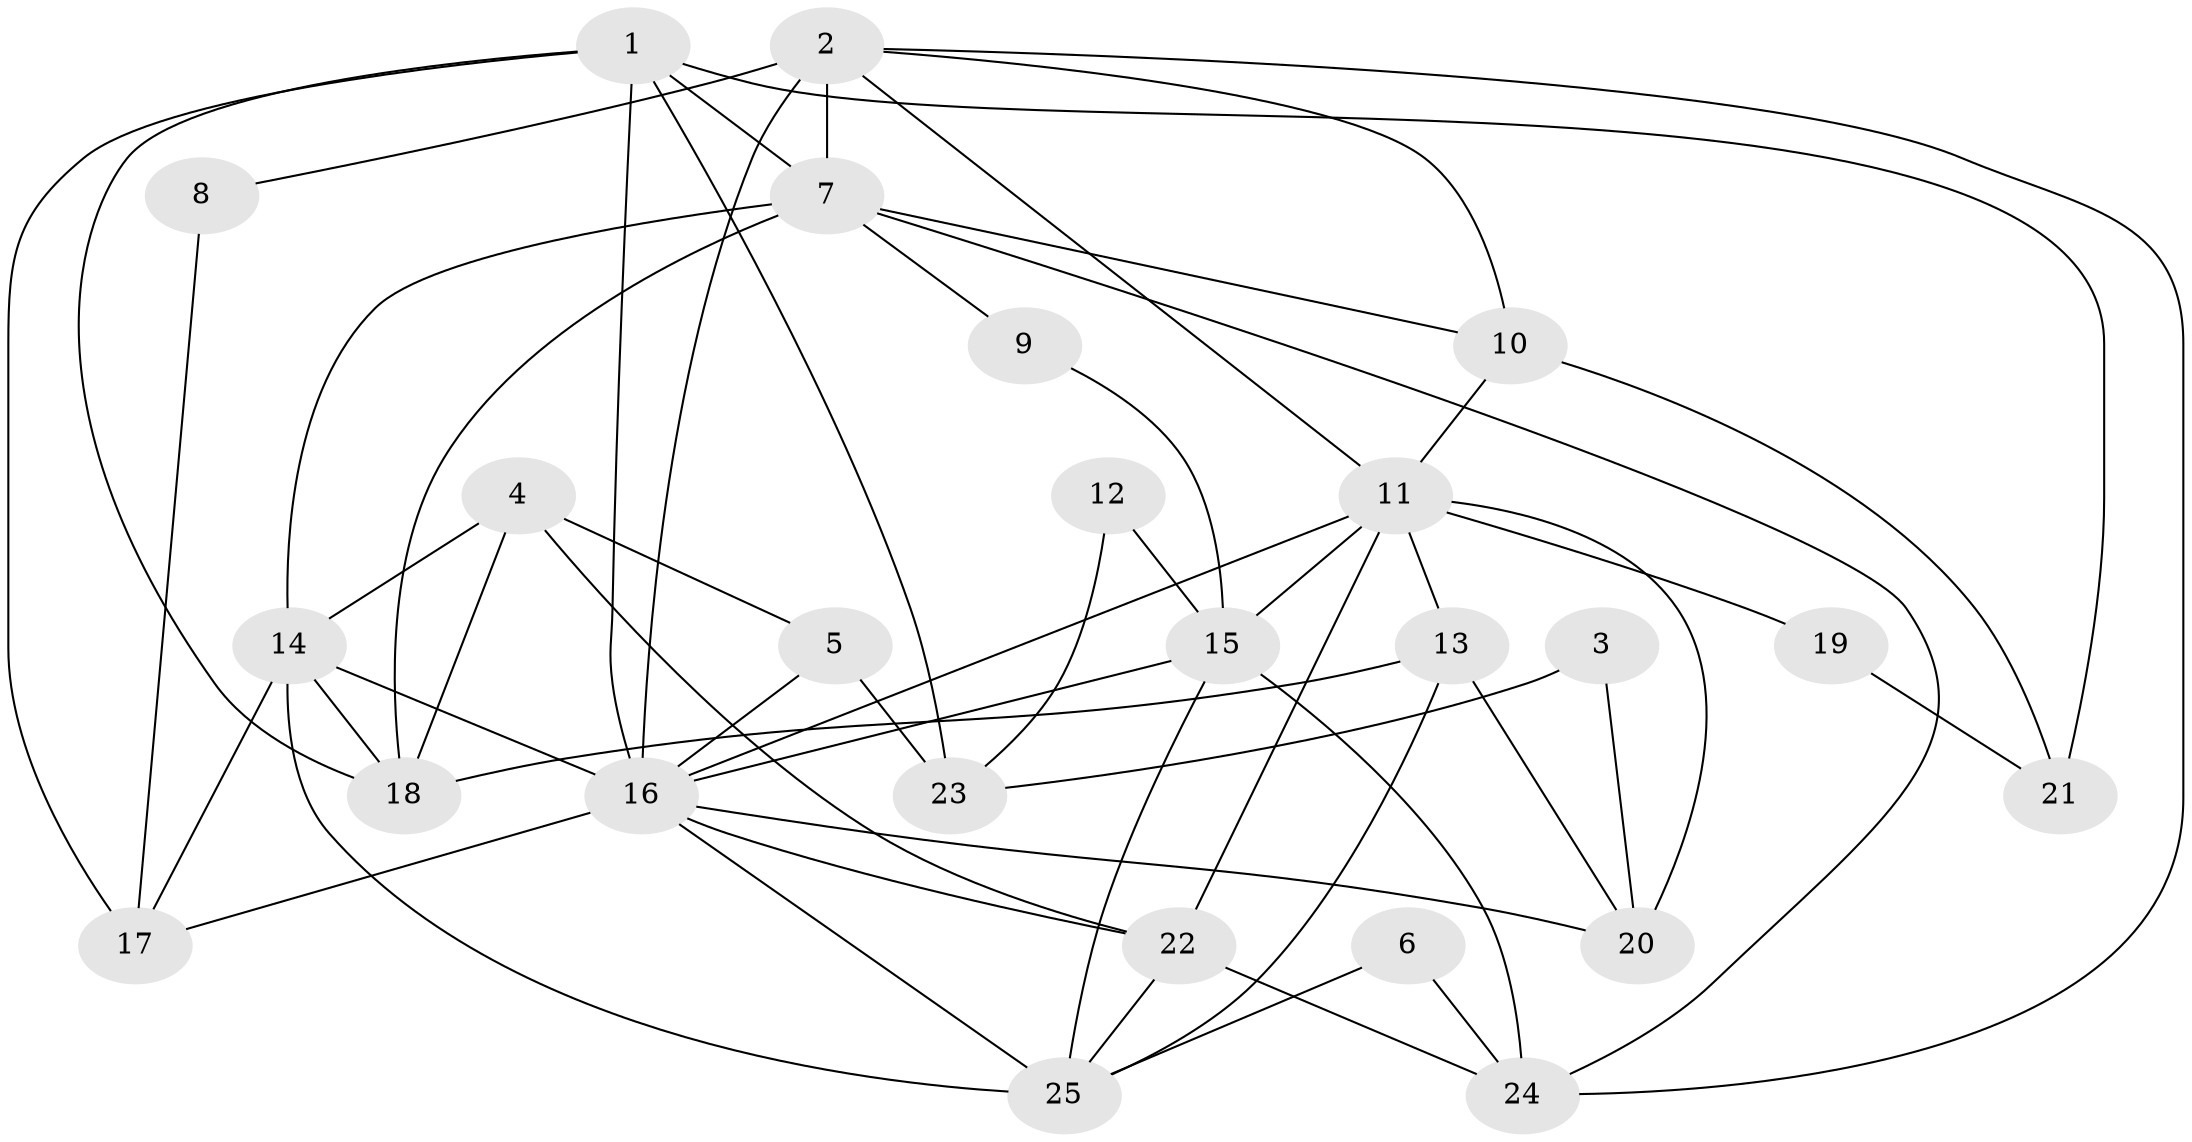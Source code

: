 // original degree distribution, {4: 0.36, 2: 0.14, 3: 0.2, 6: 0.08, 5: 0.18, 8: 0.02, 7: 0.02}
// Generated by graph-tools (version 1.1) at 2025/36/03/09/25 02:36:16]
// undirected, 25 vertices, 56 edges
graph export_dot {
graph [start="1"]
  node [color=gray90,style=filled];
  1;
  2;
  3;
  4;
  5;
  6;
  7;
  8;
  9;
  10;
  11;
  12;
  13;
  14;
  15;
  16;
  17;
  18;
  19;
  20;
  21;
  22;
  23;
  24;
  25;
  1 -- 7 [weight=1.0];
  1 -- 16 [weight=2.0];
  1 -- 17 [weight=1.0];
  1 -- 18 [weight=1.0];
  1 -- 21 [weight=1.0];
  1 -- 23 [weight=1.0];
  2 -- 7 [weight=3.0];
  2 -- 8 [weight=1.0];
  2 -- 10 [weight=1.0];
  2 -- 11 [weight=1.0];
  2 -- 16 [weight=1.0];
  2 -- 24 [weight=1.0];
  3 -- 20 [weight=1.0];
  3 -- 23 [weight=1.0];
  4 -- 5 [weight=1.0];
  4 -- 14 [weight=1.0];
  4 -- 18 [weight=1.0];
  4 -- 22 [weight=1.0];
  5 -- 16 [weight=2.0];
  5 -- 23 [weight=1.0];
  6 -- 24 [weight=1.0];
  6 -- 25 [weight=1.0];
  7 -- 9 [weight=1.0];
  7 -- 10 [weight=1.0];
  7 -- 14 [weight=3.0];
  7 -- 18 [weight=2.0];
  7 -- 24 [weight=1.0];
  8 -- 17 [weight=1.0];
  9 -- 15 [weight=1.0];
  10 -- 11 [weight=1.0];
  10 -- 21 [weight=1.0];
  11 -- 13 [weight=1.0];
  11 -- 15 [weight=1.0];
  11 -- 16 [weight=1.0];
  11 -- 19 [weight=1.0];
  11 -- 20 [weight=1.0];
  11 -- 22 [weight=2.0];
  12 -- 15 [weight=1.0];
  12 -- 23 [weight=1.0];
  13 -- 18 [weight=2.0];
  13 -- 20 [weight=1.0];
  13 -- 25 [weight=1.0];
  14 -- 16 [weight=3.0];
  14 -- 17 [weight=1.0];
  14 -- 18 [weight=2.0];
  14 -- 25 [weight=1.0];
  15 -- 16 [weight=1.0];
  15 -- 24 [weight=1.0];
  15 -- 25 [weight=1.0];
  16 -- 17 [weight=1.0];
  16 -- 20 [weight=2.0];
  16 -- 22 [weight=1.0];
  16 -- 25 [weight=2.0];
  19 -- 21 [weight=1.0];
  22 -- 24 [weight=1.0];
  22 -- 25 [weight=1.0];
}
